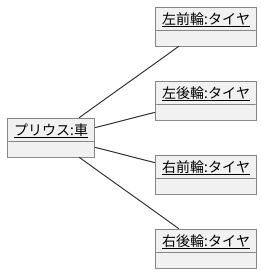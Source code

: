 @startuml オブジェクト図
left to right direction
object "<u>プリウス:車</u>" as c1 {
}

object "<u>左前輪:タイヤ</u>" as w1 {

}
object "<u>左後輪:タイヤ</u>" as w2 {

}
object "<u>右前輪:タイヤ</u>" as w3 {

}
object "<u>右後輪:タイヤ</u>" as w4 {

}

c1 -- w1
c1 -- w2
c1 -- w3
c1 -- w4
@enduml
